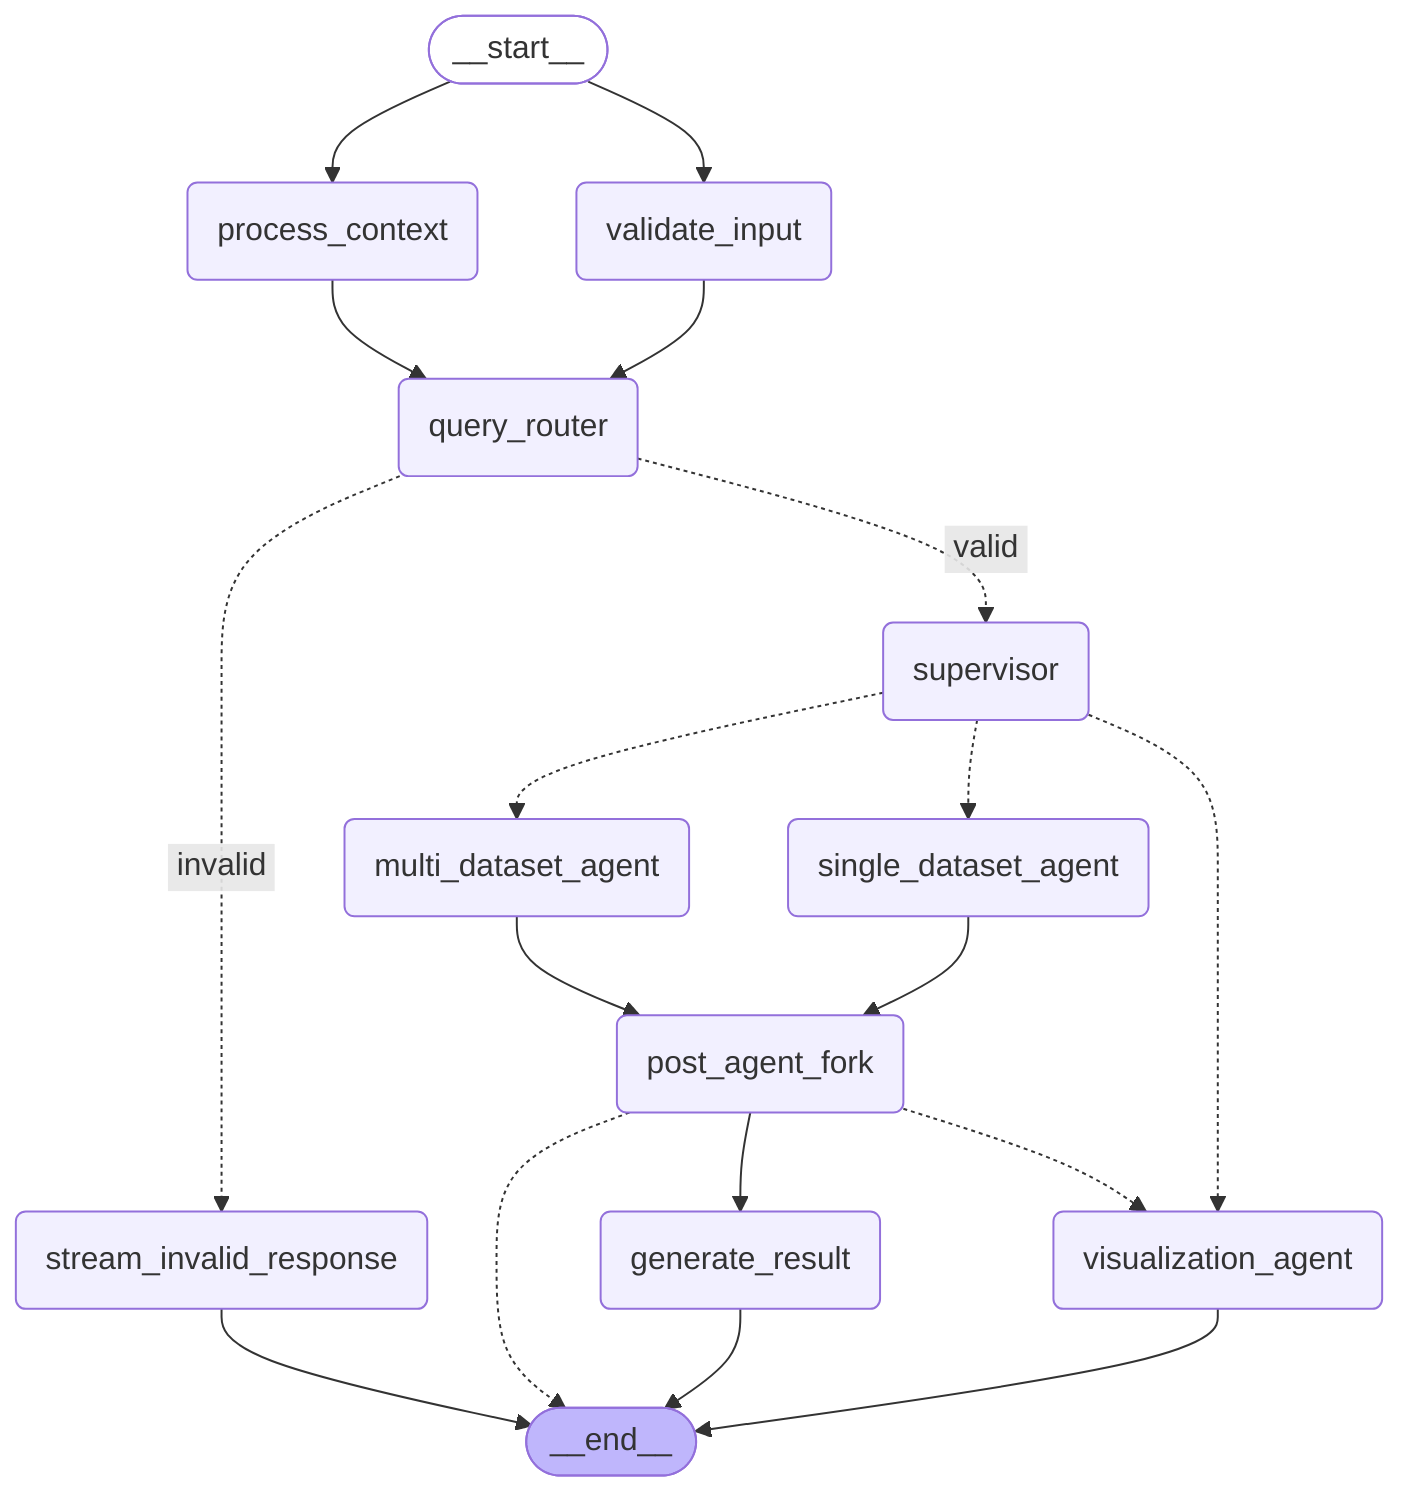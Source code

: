 ---
config:
  flowchart:
    curve: basis
---
graph TD;
	__start__([<p>__start__</p>]):::first
	validate_input(validate_input)
	stream_invalid_response(stream_invalid_response)
	process_context(process_context)
	supervisor(supervisor)
	multi_dataset_agent(multi_dataset_agent)
	single_dataset_agent(single_dataset_agent)
	visualization_agent(visualization_agent)
	generate_result(generate_result)
	post_agent_fork(post_agent_fork)
	query_router(query_router)
	__end__([<p>__end__</p>]):::last
	__start__ --> process_context;
	__start__ --> validate_input;
	multi_dataset_agent --> post_agent_fork;
	post_agent_fork -.-> __end__;
	post_agent_fork --> generate_result;
	post_agent_fork -.-> visualization_agent;
	process_context --> query_router;
	query_router -. &nbsp;invalid&nbsp; .-> stream_invalid_response;
	query_router -. &nbsp;valid&nbsp; .-> supervisor;
	single_dataset_agent --> post_agent_fork;
	supervisor -.-> multi_dataset_agent;
	supervisor -.-> single_dataset_agent;
	supervisor -.-> visualization_agent;
	validate_input --> query_router;
	generate_result --> __end__;
	stream_invalid_response --> __end__;
	visualization_agent --> __end__;
	classDef default fill:#f2f0ff,line-height:1.2
	classDef first fill-opacity:0
	classDef last fill:#bfb6fc